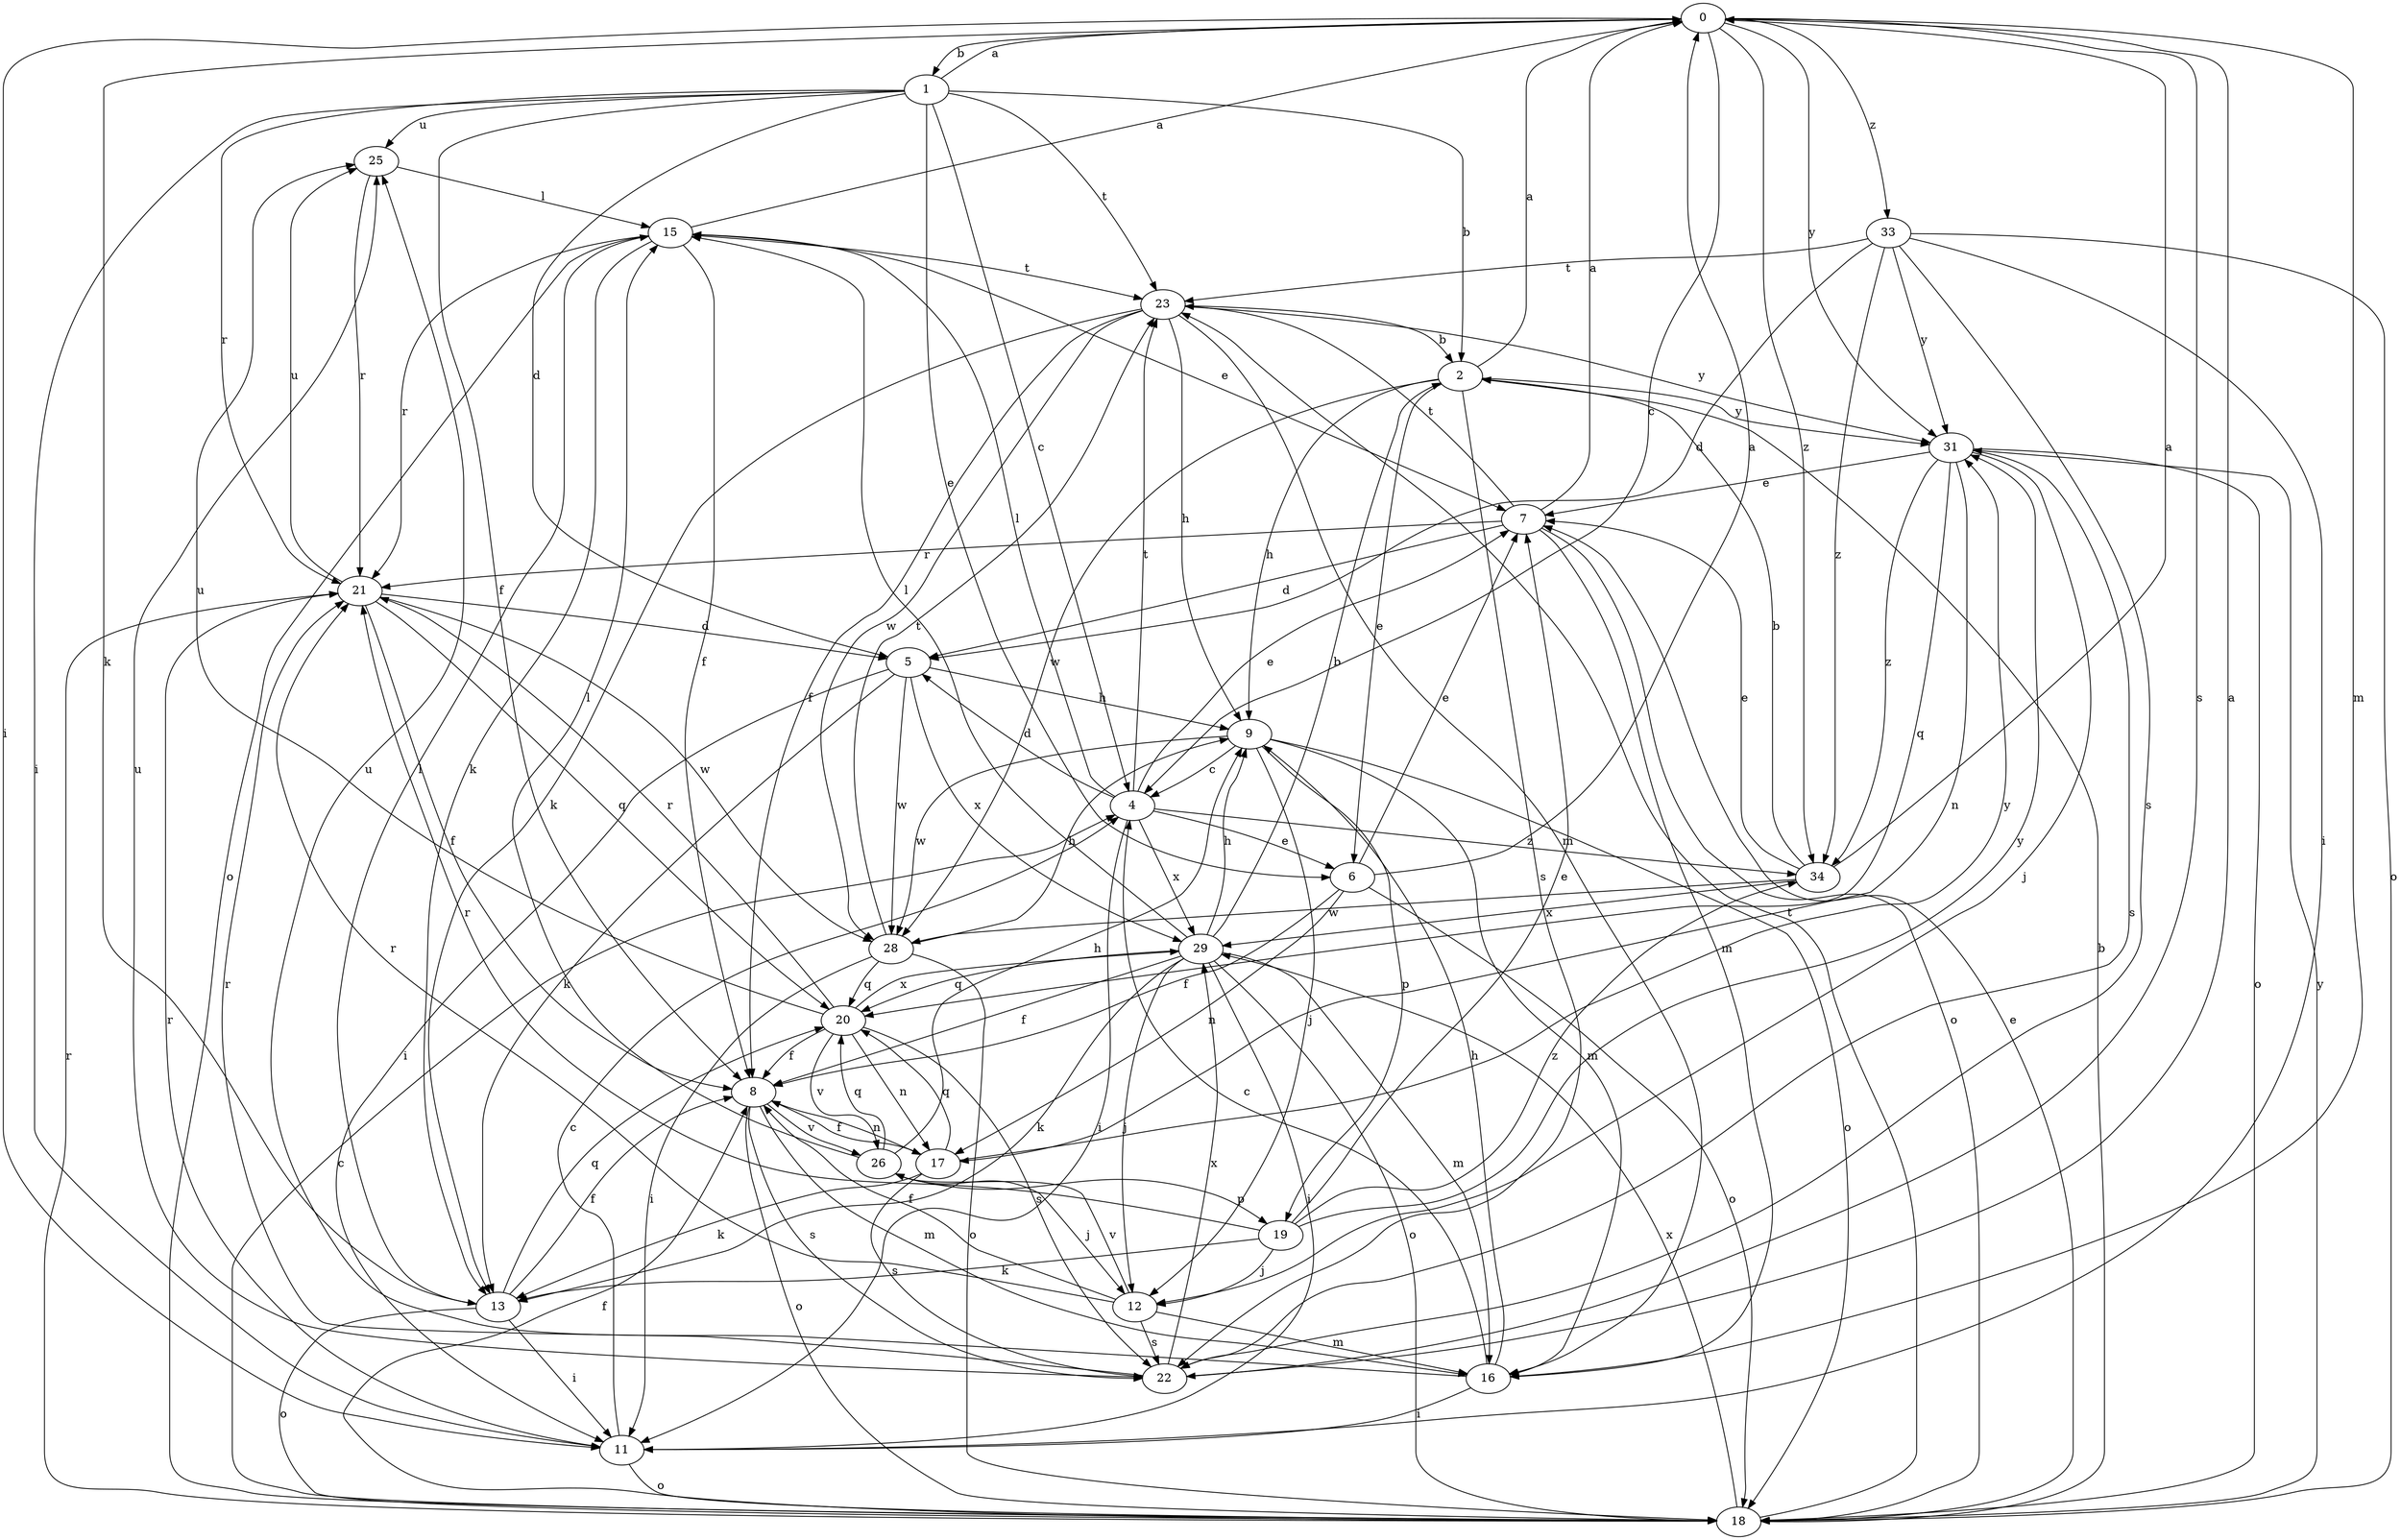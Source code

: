 strict digraph  {
0;
1;
2;
4;
5;
6;
7;
8;
9;
11;
12;
13;
15;
16;
17;
18;
19;
20;
21;
22;
23;
25;
26;
28;
29;
31;
33;
34;
0 -> 1  [label=b];
0 -> 4  [label=c];
0 -> 11  [label=i];
0 -> 13  [label=k];
0 -> 16  [label=m];
0 -> 22  [label=s];
0 -> 31  [label=y];
0 -> 33  [label=z];
0 -> 34  [label=z];
1 -> 0  [label=a];
1 -> 2  [label=b];
1 -> 4  [label=c];
1 -> 5  [label=d];
1 -> 6  [label=e];
1 -> 8  [label=f];
1 -> 11  [label=i];
1 -> 21  [label=r];
1 -> 23  [label=t];
1 -> 25  [label=u];
2 -> 0  [label=a];
2 -> 6  [label=e];
2 -> 9  [label=h];
2 -> 22  [label=s];
2 -> 28  [label=w];
2 -> 31  [label=y];
4 -> 5  [label=d];
4 -> 6  [label=e];
4 -> 7  [label=e];
4 -> 11  [label=i];
4 -> 15  [label=l];
4 -> 23  [label=t];
4 -> 29  [label=x];
4 -> 34  [label=z];
5 -> 9  [label=h];
5 -> 11  [label=i];
5 -> 13  [label=k];
5 -> 28  [label=w];
5 -> 29  [label=x];
6 -> 0  [label=a];
6 -> 7  [label=e];
6 -> 8  [label=f];
6 -> 17  [label=n];
6 -> 18  [label=o];
7 -> 0  [label=a];
7 -> 5  [label=d];
7 -> 16  [label=m];
7 -> 18  [label=o];
7 -> 21  [label=r];
7 -> 23  [label=t];
8 -> 16  [label=m];
8 -> 17  [label=n];
8 -> 18  [label=o];
8 -> 22  [label=s];
8 -> 26  [label=v];
9 -> 4  [label=c];
9 -> 12  [label=j];
9 -> 16  [label=m];
9 -> 18  [label=o];
9 -> 19  [label=p];
9 -> 28  [label=w];
11 -> 4  [label=c];
11 -> 18  [label=o];
11 -> 21  [label=r];
12 -> 8  [label=f];
12 -> 16  [label=m];
12 -> 21  [label=r];
12 -> 22  [label=s];
12 -> 26  [label=v];
13 -> 8  [label=f];
13 -> 11  [label=i];
13 -> 15  [label=l];
13 -> 18  [label=o];
13 -> 20  [label=q];
15 -> 0  [label=a];
15 -> 7  [label=e];
15 -> 8  [label=f];
15 -> 13  [label=k];
15 -> 18  [label=o];
15 -> 21  [label=r];
15 -> 23  [label=t];
16 -> 4  [label=c];
16 -> 9  [label=h];
16 -> 11  [label=i];
16 -> 25  [label=u];
17 -> 8  [label=f];
17 -> 13  [label=k];
17 -> 20  [label=q];
17 -> 22  [label=s];
17 -> 31  [label=y];
18 -> 2  [label=b];
18 -> 4  [label=c];
18 -> 7  [label=e];
18 -> 8  [label=f];
18 -> 21  [label=r];
18 -> 23  [label=t];
18 -> 29  [label=x];
18 -> 31  [label=y];
19 -> 7  [label=e];
19 -> 12  [label=j];
19 -> 13  [label=k];
19 -> 21  [label=r];
19 -> 31  [label=y];
19 -> 34  [label=z];
20 -> 8  [label=f];
20 -> 17  [label=n];
20 -> 21  [label=r];
20 -> 22  [label=s];
20 -> 25  [label=u];
20 -> 26  [label=v];
20 -> 29  [label=x];
21 -> 5  [label=d];
21 -> 8  [label=f];
21 -> 20  [label=q];
21 -> 25  [label=u];
21 -> 28  [label=w];
22 -> 0  [label=a];
22 -> 21  [label=r];
22 -> 25  [label=u];
22 -> 29  [label=x];
23 -> 2  [label=b];
23 -> 8  [label=f];
23 -> 9  [label=h];
23 -> 13  [label=k];
23 -> 16  [label=m];
23 -> 28  [label=w];
23 -> 31  [label=y];
25 -> 15  [label=l];
25 -> 21  [label=r];
26 -> 9  [label=h];
26 -> 12  [label=j];
26 -> 15  [label=l];
26 -> 19  [label=p];
26 -> 20  [label=q];
28 -> 9  [label=h];
28 -> 11  [label=i];
28 -> 18  [label=o];
28 -> 20  [label=q];
28 -> 23  [label=t];
29 -> 2  [label=b];
29 -> 8  [label=f];
29 -> 9  [label=h];
29 -> 11  [label=i];
29 -> 12  [label=j];
29 -> 13  [label=k];
29 -> 15  [label=l];
29 -> 16  [label=m];
29 -> 18  [label=o];
29 -> 20  [label=q];
31 -> 7  [label=e];
31 -> 12  [label=j];
31 -> 17  [label=n];
31 -> 18  [label=o];
31 -> 20  [label=q];
31 -> 22  [label=s];
31 -> 34  [label=z];
33 -> 5  [label=d];
33 -> 11  [label=i];
33 -> 18  [label=o];
33 -> 22  [label=s];
33 -> 23  [label=t];
33 -> 31  [label=y];
33 -> 34  [label=z];
34 -> 0  [label=a];
34 -> 2  [label=b];
34 -> 7  [label=e];
34 -> 28  [label=w];
34 -> 29  [label=x];
}
